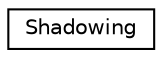 digraph "Graphical Class Hierarchy"
{
 // LATEX_PDF_SIZE
  edge [fontname="Helvetica",fontsize="10",labelfontname="Helvetica",labelfontsize="10"];
  node [fontname="Helvetica",fontsize="10",shape=record];
  rankdir="LR";
  Node0 [label="Shadowing",height=0.2,width=0.4,color="black", fillcolor="white", style="filled",URL="$structShadowing.html",tooltip=" "];
}
